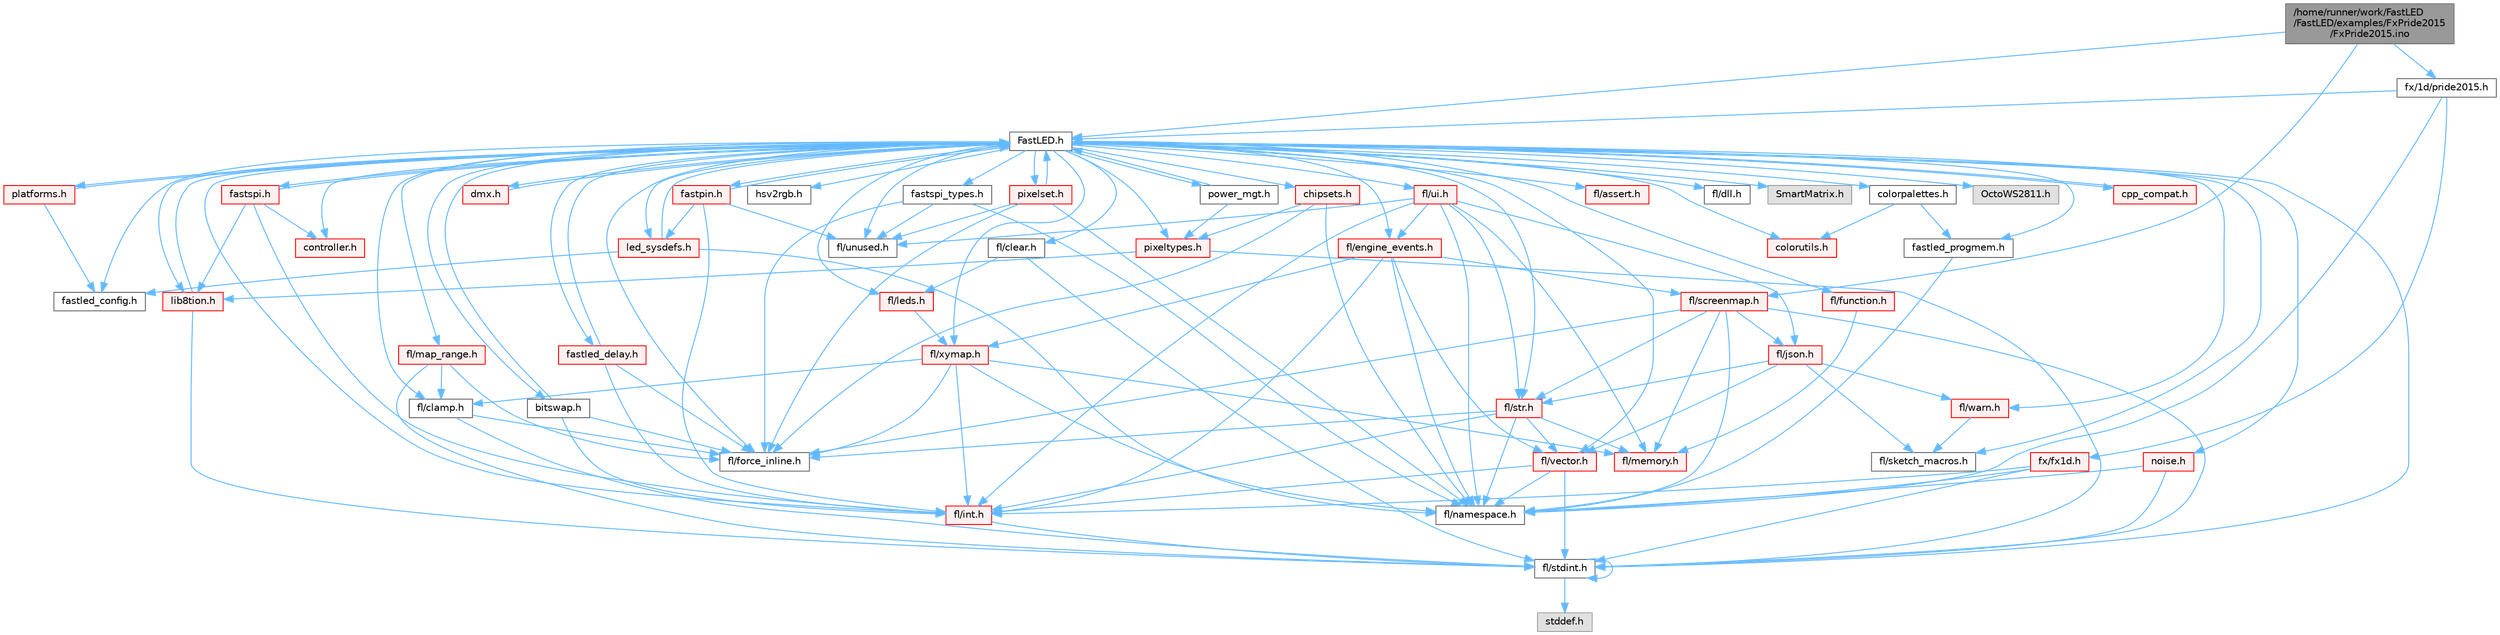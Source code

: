 digraph "/home/runner/work/FastLED/FastLED/examples/FxPride2015/FxPride2015.ino"
{
 // INTERACTIVE_SVG=YES
 // LATEX_PDF_SIZE
  bgcolor="transparent";
  edge [fontname=Helvetica,fontsize=10,labelfontname=Helvetica,labelfontsize=10];
  node [fontname=Helvetica,fontsize=10,shape=box,height=0.2,width=0.4];
  Node1 [id="Node000001",label="/home/runner/work/FastLED\l/FastLED/examples/FxPride2015\l/FxPride2015.ino",height=0.2,width=0.4,color="gray40", fillcolor="grey60", style="filled", fontcolor="black",tooltip="Pride2015 effect with ScreenMap."];
  Node1 -> Node2 [id="edge1_Node000001_Node000002",color="steelblue1",style="solid",tooltip=" "];
  Node2 [id="Node000002",label="FastLED.h",height=0.2,width=0.4,color="grey40", fillcolor="white", style="filled",URL="$db/d97/_fast_l_e_d_8h.html",tooltip="central include file for FastLED, defines the CFastLED class/object"];
  Node2 -> Node3 [id="edge2_Node000002_Node000003",color="steelblue1",style="solid",tooltip=" "];
  Node3 [id="Node000003",label="fl/stdint.h",height=0.2,width=0.4,color="grey40", fillcolor="white", style="filled",URL="$df/dd8/stdint_8h.html",tooltip=" "];
  Node3 -> Node4 [id="edge3_Node000003_Node000004",color="steelblue1",style="solid",tooltip=" "];
  Node4 [id="Node000004",label="stddef.h",height=0.2,width=0.4,color="grey60", fillcolor="#E0E0E0", style="filled",tooltip=" "];
  Node3 -> Node3 [id="edge4_Node000003_Node000003",color="steelblue1",style="solid",tooltip=" "];
  Node2 -> Node5 [id="edge5_Node000002_Node000005",color="steelblue1",style="solid",tooltip=" "];
  Node5 [id="Node000005",label="fl/dll.h",height=0.2,width=0.4,color="grey40", fillcolor="white", style="filled",URL="$d3/d4b/dll_8h.html",tooltip="FastLED dynamic library interface - lightweight header for external callers."];
  Node2 -> Node6 [id="edge6_Node000002_Node000006",color="steelblue1",style="solid",tooltip=" "];
  Node6 [id="Node000006",label="SmartMatrix.h",height=0.2,width=0.4,color="grey60", fillcolor="#E0E0E0", style="filled",tooltip=" "];
  Node2 -> Node7 [id="edge7_Node000002_Node000007",color="steelblue1",style="solid",tooltip=" "];
  Node7 [id="Node000007",label="OctoWS2811.h",height=0.2,width=0.4,color="grey60", fillcolor="#E0E0E0", style="filled",tooltip=" "];
  Node2 -> Node8 [id="edge8_Node000002_Node000008",color="steelblue1",style="solid",tooltip=" "];
  Node8 [id="Node000008",label="fl/force_inline.h",height=0.2,width=0.4,color="grey40", fillcolor="white", style="filled",URL="$d4/d64/force__inline_8h.html",tooltip=" "];
  Node2 -> Node9 [id="edge9_Node000002_Node000009",color="steelblue1",style="solid",tooltip=" "];
  Node9 [id="Node000009",label="cpp_compat.h",height=0.2,width=0.4,color="red", fillcolor="#FFF0F0", style="filled",URL="$d9/d13/cpp__compat_8h.html",tooltip="Compatibility functions based on C++ version."];
  Node9 -> Node2 [id="edge10_Node000009_Node000002",color="steelblue1",style="solid",tooltip=" "];
  Node2 -> Node11 [id="edge11_Node000002_Node000011",color="steelblue1",style="solid",tooltip=" "];
  Node11 [id="Node000011",label="fastled_config.h",height=0.2,width=0.4,color="grey40", fillcolor="white", style="filled",URL="$d5/d11/fastled__config_8h.html",tooltip="Contains definitions that can be used to configure FastLED at compile time."];
  Node2 -> Node12 [id="edge12_Node000002_Node000012",color="steelblue1",style="solid",tooltip=" "];
  Node12 [id="Node000012",label="led_sysdefs.h",height=0.2,width=0.4,color="red", fillcolor="#FFF0F0", style="filled",URL="$d9/d3e/led__sysdefs_8h.html",tooltip="Determines which platform system definitions to include."];
  Node12 -> Node2 [id="edge13_Node000012_Node000002",color="steelblue1",style="solid",tooltip=" "];
  Node12 -> Node11 [id="edge14_Node000012_Node000011",color="steelblue1",style="solid",tooltip=" "];
  Node12 -> Node14 [id="edge15_Node000012_Node000014",color="steelblue1",style="solid",tooltip=" "];
  Node14 [id="Node000014",label="fl/namespace.h",height=0.2,width=0.4,color="grey40", fillcolor="white", style="filled",URL="$df/d2a/namespace_8h.html",tooltip="Implements the FastLED namespace macros."];
  Node2 -> Node15 [id="edge16_Node000002_Node000015",color="steelblue1",style="solid",tooltip=" "];
  Node15 [id="Node000015",label="fastled_delay.h",height=0.2,width=0.4,color="red", fillcolor="#FFF0F0", style="filled",URL="$d0/da8/fastled__delay_8h.html",tooltip="Utility functions and classes for managing delay cycles."];
  Node15 -> Node2 [id="edge17_Node000015_Node000002",color="steelblue1",style="solid",tooltip=" "];
  Node15 -> Node8 [id="edge18_Node000015_Node000008",color="steelblue1",style="solid",tooltip=" "];
  Node15 -> Node17 [id="edge19_Node000015_Node000017",color="steelblue1",style="solid",tooltip=" "];
  Node17 [id="Node000017",label="fl/int.h",height=0.2,width=0.4,color="red", fillcolor="#FFF0F0", style="filled",URL="$d3/d7e/int_8h.html",tooltip=" "];
  Node17 -> Node3 [id="edge20_Node000017_Node000003",color="steelblue1",style="solid",tooltip=" "];
  Node2 -> Node19 [id="edge21_Node000002_Node000019",color="steelblue1",style="solid",tooltip=" "];
  Node19 [id="Node000019",label="bitswap.h",height=0.2,width=0.4,color="grey40", fillcolor="white", style="filled",URL="$de/ded/bitswap_8h.html",tooltip="Functions for doing a rotation of bits/bytes used by parallel output."];
  Node19 -> Node2 [id="edge22_Node000019_Node000002",color="steelblue1",style="solid",tooltip=" "];
  Node19 -> Node8 [id="edge23_Node000019_Node000008",color="steelblue1",style="solid",tooltip=" "];
  Node19 -> Node17 [id="edge24_Node000019_Node000017",color="steelblue1",style="solid",tooltip=" "];
  Node2 -> Node20 [id="edge25_Node000002_Node000020",color="steelblue1",style="solid",tooltip=" "];
  Node20 [id="Node000020",label="controller.h",height=0.2,width=0.4,color="red", fillcolor="#FFF0F0", style="filled",URL="$d2/dd9/controller_8h.html",tooltip="deprecated: base definitions used by led controllers for writing out led data"];
  Node2 -> Node119 [id="edge26_Node000002_Node000119",color="steelblue1",style="solid",tooltip=" "];
  Node119 [id="Node000119",label="fastpin.h",height=0.2,width=0.4,color="red", fillcolor="#FFF0F0", style="filled",URL="$db/d65/fastpin_8h.html",tooltip="Class base definitions for defining fast pin access."];
  Node119 -> Node2 [id="edge27_Node000119_Node000002",color="steelblue1",style="solid",tooltip=" "];
  Node119 -> Node12 [id="edge28_Node000119_Node000012",color="steelblue1",style="solid",tooltip=" "];
  Node119 -> Node56 [id="edge29_Node000119_Node000056",color="steelblue1",style="solid",tooltip=" "];
  Node56 [id="Node000056",label="fl/unused.h",height=0.2,width=0.4,color="grey40", fillcolor="white", style="filled",URL="$d8/d4b/unused_8h.html",tooltip=" "];
  Node119 -> Node17 [id="edge30_Node000119_Node000017",color="steelblue1",style="solid",tooltip=" "];
  Node2 -> Node120 [id="edge31_Node000002_Node000120",color="steelblue1",style="solid",tooltip=" "];
  Node120 [id="Node000120",label="fastspi_types.h",height=0.2,width=0.4,color="grey40", fillcolor="white", style="filled",URL="$d2/ddb/fastspi__types_8h.html",tooltip="Data types and constants used by SPI interfaces."];
  Node120 -> Node8 [id="edge32_Node000120_Node000008",color="steelblue1",style="solid",tooltip=" "];
  Node120 -> Node14 [id="edge33_Node000120_Node000014",color="steelblue1",style="solid",tooltip=" "];
  Node120 -> Node56 [id="edge34_Node000120_Node000056",color="steelblue1",style="solid",tooltip=" "];
  Node2 -> Node121 [id="edge35_Node000002_Node000121",color="steelblue1",style="solid",tooltip=" "];
  Node121 [id="Node000121",label="dmx.h",height=0.2,width=0.4,color="red", fillcolor="#FFF0F0", style="filled",URL="$d3/de1/dmx_8h.html",tooltip="Defines the DMX512-based LED controllers."];
  Node121 -> Node2 [id="edge36_Node000121_Node000002",color="steelblue1",style="solid",tooltip=" "];
  Node2 -> Node124 [id="edge37_Node000002_Node000124",color="steelblue1",style="solid",tooltip=" "];
  Node124 [id="Node000124",label="platforms.h",height=0.2,width=0.4,color="red", fillcolor="#FFF0F0", style="filled",URL="$da/dc9/platforms_8h.html",tooltip="Determines which platforms headers to include."];
  Node124 -> Node2 [id="edge38_Node000124_Node000002",color="steelblue1",style="solid",tooltip=" "];
  Node124 -> Node11 [id="edge39_Node000124_Node000011",color="steelblue1",style="solid",tooltip=" "];
  Node2 -> Node32 [id="edge40_Node000002_Node000032",color="steelblue1",style="solid",tooltip=" "];
  Node32 [id="Node000032",label="fastled_progmem.h",height=0.2,width=0.4,color="grey40", fillcolor="white", style="filled",URL="$df/dab/fastled__progmem_8h.html",tooltip="Wrapper definitions to allow seamless use of PROGMEM in environments that have it."];
  Node32 -> Node14 [id="edge41_Node000032_Node000014",color="steelblue1",style="solid",tooltip=" "];
  Node2 -> Node23 [id="edge42_Node000002_Node000023",color="steelblue1",style="solid",tooltip=" "];
  Node23 [id="Node000023",label="lib8tion.h",height=0.2,width=0.4,color="red", fillcolor="#FFF0F0", style="filled",URL="$df/da5/lib8tion_8h.html",tooltip="Fast, efficient 8-bit math functions specifically designed for high-performance LED programming."];
  Node23 -> Node2 [id="edge43_Node000023_Node000002",color="steelblue1",style="solid",tooltip=" "];
  Node23 -> Node3 [id="edge44_Node000023_Node000003",color="steelblue1",style="solid",tooltip=" "];
  Node2 -> Node22 [id="edge45_Node000002_Node000022",color="steelblue1",style="solid",tooltip=" "];
  Node22 [id="Node000022",label="pixeltypes.h",height=0.2,width=0.4,color="red", fillcolor="#FFF0F0", style="filled",URL="$d2/dba/pixeltypes_8h.html",tooltip="Includes defintions for RGB and HSV pixels."];
  Node22 -> Node3 [id="edge46_Node000022_Node000003",color="steelblue1",style="solid",tooltip=" "];
  Node22 -> Node23 [id="edge47_Node000022_Node000023",color="steelblue1",style="solid",tooltip=" "];
  Node2 -> Node80 [id="edge48_Node000002_Node000080",color="steelblue1",style="solid",tooltip=" "];
  Node80 [id="Node000080",label="hsv2rgb.h",height=0.2,width=0.4,color="grey40", fillcolor="white", style="filled",URL="$de/d9a/hsv2rgb_8h.html",tooltip="Functions to convert from the HSV colorspace to the RGB colorspace."];
  Node2 -> Node126 [id="edge49_Node000002_Node000126",color="steelblue1",style="solid",tooltip=" "];
  Node126 [id="Node000126",label="colorutils.h",height=0.2,width=0.4,color="red", fillcolor="#FFF0F0", style="filled",URL="$d1/dfb/colorutils_8h.html",tooltip=" "];
  Node2 -> Node131 [id="edge50_Node000002_Node000131",color="steelblue1",style="solid",tooltip=" "];
  Node131 [id="Node000131",label="pixelset.h",height=0.2,width=0.4,color="red", fillcolor="#FFF0F0", style="filled",URL="$d4/d46/pixelset_8h.html",tooltip="Declares classes for managing logical groups of LEDs."];
  Node131 -> Node8 [id="edge51_Node000131_Node000008",color="steelblue1",style="solid",tooltip=" "];
  Node131 -> Node14 [id="edge52_Node000131_Node000014",color="steelblue1",style="solid",tooltip=" "];
  Node131 -> Node56 [id="edge53_Node000131_Node000056",color="steelblue1",style="solid",tooltip=" "];
  Node131 -> Node2 [id="edge54_Node000131_Node000002",color="steelblue1",style="solid",tooltip=" "];
  Node2 -> Node132 [id="edge55_Node000002_Node000132",color="steelblue1",style="solid",tooltip=" "];
  Node132 [id="Node000132",label="colorpalettes.h",height=0.2,width=0.4,color="grey40", fillcolor="white", style="filled",URL="$dc/dcc/colorpalettes_8h.html",tooltip="Declarations for the predefined color palettes supplied by FastLED."];
  Node132 -> Node126 [id="edge56_Node000132_Node000126",color="steelblue1",style="solid",tooltip=" "];
  Node132 -> Node32 [id="edge57_Node000132_Node000032",color="steelblue1",style="solid",tooltip=" "];
  Node2 -> Node133 [id="edge58_Node000002_Node000133",color="steelblue1",style="solid",tooltip=" "];
  Node133 [id="Node000133",label="noise.h",height=0.2,width=0.4,color="red", fillcolor="#FFF0F0", style="filled",URL="$d1/d31/noise_8h.html",tooltip="Functions to generate and fill arrays with noise."];
  Node133 -> Node3 [id="edge59_Node000133_Node000003",color="steelblue1",style="solid",tooltip=" "];
  Node133 -> Node14 [id="edge60_Node000133_Node000014",color="steelblue1",style="solid",tooltip=" "];
  Node2 -> Node134 [id="edge61_Node000002_Node000134",color="steelblue1",style="solid",tooltip=" "];
  Node134 [id="Node000134",label="power_mgt.h",height=0.2,width=0.4,color="grey40", fillcolor="white", style="filled",URL="$dc/d5b/power__mgt_8h.html",tooltip="Functions to limit the power used by FastLED."];
  Node134 -> Node2 [id="edge62_Node000134_Node000002",color="steelblue1",style="solid",tooltip=" "];
  Node134 -> Node22 [id="edge63_Node000134_Node000022",color="steelblue1",style="solid",tooltip=" "];
  Node2 -> Node135 [id="edge64_Node000002_Node000135",color="steelblue1",style="solid",tooltip=" "];
  Node135 [id="Node000135",label="fastspi.h",height=0.2,width=0.4,color="red", fillcolor="#FFF0F0", style="filled",URL="$d6/ddc/fastspi_8h.html",tooltip="Serial peripheral interface (SPI) definitions per platform."];
  Node135 -> Node2 [id="edge65_Node000135_Node000002",color="steelblue1",style="solid",tooltip=" "];
  Node135 -> Node20 [id="edge66_Node000135_Node000020",color="steelblue1",style="solid",tooltip=" "];
  Node135 -> Node23 [id="edge67_Node000135_Node000023",color="steelblue1",style="solid",tooltip=" "];
  Node135 -> Node17 [id="edge68_Node000135_Node000017",color="steelblue1",style="solid",tooltip=" "];
  Node2 -> Node137 [id="edge69_Node000002_Node000137",color="steelblue1",style="solid",tooltip=" "];
  Node137 [id="Node000137",label="chipsets.h",height=0.2,width=0.4,color="red", fillcolor="#FFF0F0", style="filled",URL="$db/d66/chipsets_8h.html",tooltip="Contains the bulk of the definitions for the various LED chipsets supported."];
  Node137 -> Node22 [id="edge70_Node000137_Node000022",color="steelblue1",style="solid",tooltip=" "];
  Node137 -> Node8 [id="edge71_Node000137_Node000008",color="steelblue1",style="solid",tooltip=" "];
  Node137 -> Node14 [id="edge72_Node000137_Node000014",color="steelblue1",style="solid",tooltip=" "];
  Node2 -> Node95 [id="edge73_Node000002_Node000095",color="steelblue1",style="solid",tooltip=" "];
  Node95 [id="Node000095",label="fl/engine_events.h",height=0.2,width=0.4,color="red", fillcolor="#FFF0F0", style="filled",URL="$db/dc0/engine__events_8h.html",tooltip=" "];
  Node95 -> Node14 [id="edge74_Node000095_Node000014",color="steelblue1",style="solid",tooltip=" "];
  Node95 -> Node96 [id="edge75_Node000095_Node000096",color="steelblue1",style="solid",tooltip=" "];
  Node96 [id="Node000096",label="fl/screenmap.h",height=0.2,width=0.4,color="red", fillcolor="#FFF0F0", style="filled",URL="$d7/d97/screenmap_8h.html",tooltip=" "];
  Node96 -> Node3 [id="edge76_Node000096_Node000003",color="steelblue1",style="solid",tooltip=" "];
  Node96 -> Node8 [id="edge77_Node000096_Node000008",color="steelblue1",style="solid",tooltip=" "];
  Node96 -> Node43 [id="edge78_Node000096_Node000043",color="steelblue1",style="solid",tooltip=" "];
  Node43 [id="Node000043",label="fl/memory.h",height=0.2,width=0.4,color="red", fillcolor="#FFF0F0", style="filled",URL="$dc/d18/memory_8h.html",tooltip=" "];
  Node96 -> Node14 [id="edge79_Node000096_Node000014",color="steelblue1",style="solid",tooltip=" "];
  Node96 -> Node34 [id="edge80_Node000096_Node000034",color="steelblue1",style="solid",tooltip=" "];
  Node34 [id="Node000034",label="fl/str.h",height=0.2,width=0.4,color="red", fillcolor="#FFF0F0", style="filled",URL="$d1/d93/str_8h.html",tooltip=" "];
  Node34 -> Node17 [id="edge81_Node000034_Node000017",color="steelblue1",style="solid",tooltip=" "];
  Node34 -> Node14 [id="edge82_Node000034_Node000014",color="steelblue1",style="solid",tooltip=" "];
  Node34 -> Node43 [id="edge83_Node000034_Node000043",color="steelblue1",style="solid",tooltip=" "];
  Node34 -> Node69 [id="edge84_Node000034_Node000069",color="steelblue1",style="solid",tooltip=" "];
  Node69 [id="Node000069",label="fl/vector.h",height=0.2,width=0.4,color="red", fillcolor="#FFF0F0", style="filled",URL="$d6/d68/vector_8h.html",tooltip=" "];
  Node69 -> Node3 [id="edge85_Node000069_Node000003",color="steelblue1",style="solid",tooltip=" "];
  Node69 -> Node17 [id="edge86_Node000069_Node000017",color="steelblue1",style="solid",tooltip=" "];
  Node69 -> Node14 [id="edge87_Node000069_Node000014",color="steelblue1",style="solid",tooltip=" "];
  Node34 -> Node8 [id="edge88_Node000034_Node000008",color="steelblue1",style="solid",tooltip=" "];
  Node96 -> Node106 [id="edge89_Node000096_Node000106",color="steelblue1",style="solid",tooltip=" "];
  Node106 [id="Node000106",label="fl/json.h",height=0.2,width=0.4,color="red", fillcolor="#FFF0F0", style="filled",URL="$d7/d91/fl_2json_8h.html",tooltip="FastLED's Elegant JSON Library: fl::Json"];
  Node106 -> Node69 [id="edge90_Node000106_Node000069",color="steelblue1",style="solid",tooltip=" "];
  Node106 -> Node34 [id="edge91_Node000106_Node000034",color="steelblue1",style="solid",tooltip=" "];
  Node106 -> Node109 [id="edge92_Node000106_Node000109",color="steelblue1",style="solid",tooltip=" "];
  Node109 [id="Node000109",label="fl/warn.h",height=0.2,width=0.4,color="red", fillcolor="#FFF0F0", style="filled",URL="$de/d77/warn_8h.html",tooltip=" "];
  Node109 -> Node112 [id="edge93_Node000109_Node000112",color="steelblue1",style="solid",tooltip=" "];
  Node112 [id="Node000112",label="fl/sketch_macros.h",height=0.2,width=0.4,color="grey40", fillcolor="white", style="filled",URL="$d1/dbc/sketch__macros_8h.html",tooltip=" "];
  Node106 -> Node112 [id="edge94_Node000106_Node000112",color="steelblue1",style="solid",tooltip=" "];
  Node95 -> Node69 [id="edge95_Node000095_Node000069",color="steelblue1",style="solid",tooltip=" "];
  Node95 -> Node116 [id="edge96_Node000095_Node000116",color="steelblue1",style="solid",tooltip=" "];
  Node116 [id="Node000116",label="fl/xymap.h",height=0.2,width=0.4,color="red", fillcolor="#FFF0F0", style="filled",URL="$da/d61/xymap_8h.html",tooltip=" "];
  Node116 -> Node17 [id="edge97_Node000116_Node000017",color="steelblue1",style="solid",tooltip=" "];
  Node116 -> Node14 [id="edge98_Node000116_Node000014",color="steelblue1",style="solid",tooltip=" "];
  Node116 -> Node8 [id="edge99_Node000116_Node000008",color="steelblue1",style="solid",tooltip=" "];
  Node116 -> Node38 [id="edge100_Node000116_Node000038",color="steelblue1",style="solid",tooltip=" "];
  Node38 [id="Node000038",label="fl/clamp.h",height=0.2,width=0.4,color="grey40", fillcolor="white", style="filled",URL="$d6/dd3/clamp_8h.html",tooltip=" "];
  Node38 -> Node3 [id="edge101_Node000038_Node000003",color="steelblue1",style="solid",tooltip=" "];
  Node38 -> Node8 [id="edge102_Node000038_Node000008",color="steelblue1",style="solid",tooltip=" "];
  Node116 -> Node43 [id="edge103_Node000116_Node000043",color="steelblue1",style="solid",tooltip=" "];
  Node95 -> Node17 [id="edge104_Node000095_Node000017",color="steelblue1",style="solid",tooltip=" "];
  Node2 -> Node139 [id="edge105_Node000002_Node000139",color="steelblue1",style="solid",tooltip=" "];
  Node139 [id="Node000139",label="fl/leds.h",height=0.2,width=0.4,color="red", fillcolor="#FFF0F0", style="filled",URL="$da/d78/leds_8h.html",tooltip=" "];
  Node139 -> Node116 [id="edge106_Node000139_Node000116",color="steelblue1",style="solid",tooltip=" "];
  Node2 -> Node17 [id="edge107_Node000002_Node000017",color="steelblue1",style="solid",tooltip=" "];
  Node2 -> Node34 [id="edge108_Node000002_Node000034",color="steelblue1",style="solid",tooltip=" "];
  Node2 -> Node116 [id="edge109_Node000002_Node000116",color="steelblue1",style="solid",tooltip=" "];
  Node2 -> Node38 [id="edge110_Node000002_Node000038",color="steelblue1",style="solid",tooltip=" "];
  Node2 -> Node39 [id="edge111_Node000002_Node000039",color="steelblue1",style="solid",tooltip=" "];
  Node39 [id="Node000039",label="fl/map_range.h",height=0.2,width=0.4,color="red", fillcolor="#FFF0F0", style="filled",URL="$d1/d47/map__range_8h.html",tooltip=" "];
  Node39 -> Node3 [id="edge112_Node000039_Node000003",color="steelblue1",style="solid",tooltip=" "];
  Node39 -> Node38 [id="edge113_Node000039_Node000038",color="steelblue1",style="solid",tooltip=" "];
  Node39 -> Node8 [id="edge114_Node000039_Node000008",color="steelblue1",style="solid",tooltip=" "];
  Node2 -> Node109 [id="edge115_Node000002_Node000109",color="steelblue1",style="solid",tooltip=" "];
  Node2 -> Node99 [id="edge116_Node000002_Node000099",color="steelblue1",style="solid",tooltip=" "];
  Node99 [id="Node000099",label="fl/assert.h",height=0.2,width=0.4,color="red", fillcolor="#FFF0F0", style="filled",URL="$dc/da7/assert_8h.html",tooltip=" "];
  Node2 -> Node56 [id="edge117_Node000002_Node000056",color="steelblue1",style="solid",tooltip=" "];
  Node2 -> Node69 [id="edge118_Node000002_Node000069",color="steelblue1",style="solid",tooltip=" "];
  Node2 -> Node114 [id="edge119_Node000002_Node000114",color="steelblue1",style="solid",tooltip=" "];
  Node114 [id="Node000114",label="fl/function.h",height=0.2,width=0.4,color="red", fillcolor="#FFF0F0", style="filled",URL="$dd/d67/function_8h.html",tooltip=" "];
  Node114 -> Node43 [id="edge120_Node000114_Node000043",color="steelblue1",style="solid",tooltip=" "];
  Node2 -> Node140 [id="edge121_Node000002_Node000140",color="steelblue1",style="solid",tooltip=" "];
  Node140 [id="Node000140",label="fl/clear.h",height=0.2,width=0.4,color="grey40", fillcolor="white", style="filled",URL="$df/db0/clear_8h.html",tooltip=" "];
  Node140 -> Node139 [id="edge122_Node000140_Node000139",color="steelblue1",style="solid",tooltip=" "];
  Node140 -> Node3 [id="edge123_Node000140_Node000003",color="steelblue1",style="solid",tooltip=" "];
  Node2 -> Node141 [id="edge124_Node000002_Node000141",color="steelblue1",style="solid",tooltip=" "];
  Node141 [id="Node000141",label="fl/ui.h",height=0.2,width=0.4,color="red", fillcolor="#FFF0F0", style="filled",URL="$d9/d3b/ui_8h.html",tooltip=" "];
  Node141 -> Node14 [id="edge125_Node000141_Node000014",color="steelblue1",style="solid",tooltip=" "];
  Node141 -> Node43 [id="edge126_Node000141_Node000043",color="steelblue1",style="solid",tooltip=" "];
  Node141 -> Node106 [id="edge127_Node000141_Node000106",color="steelblue1",style="solid",tooltip=" "];
  Node141 -> Node34 [id="edge128_Node000141_Node000034",color="steelblue1",style="solid",tooltip=" "];
  Node141 -> Node17 [id="edge129_Node000141_Node000017",color="steelblue1",style="solid",tooltip=" "];
  Node141 -> Node95 [id="edge130_Node000141_Node000095",color="steelblue1",style="solid",tooltip=" "];
  Node141 -> Node56 [id="edge131_Node000141_Node000056",color="steelblue1",style="solid",tooltip=" "];
  Node2 -> Node112 [id="edge132_Node000002_Node000112",color="steelblue1",style="solid",tooltip=" "];
  Node1 -> Node149 [id="edge133_Node000001_Node000149",color="steelblue1",style="solid",tooltip=" "];
  Node149 [id="Node000149",label="fx/1d/pride2015.h",height=0.2,width=0.4,color="grey40", fillcolor="white", style="filled",URL="$d7/dc4/pride2015_8h.html",tooltip=" "];
  Node149 -> Node2 [id="edge134_Node000149_Node000002",color="steelblue1",style="solid",tooltip=" "];
  Node149 -> Node14 [id="edge135_Node000149_Node000014",color="steelblue1",style="solid",tooltip=" "];
  Node149 -> Node150 [id="edge136_Node000149_Node000150",color="steelblue1",style="solid",tooltip=" "];
  Node150 [id="Node000150",label="fx/fx1d.h",height=0.2,width=0.4,color="red", fillcolor="#FFF0F0", style="filled",URL="$da/d81/fx1d_8h.html",tooltip=" "];
  Node150 -> Node3 [id="edge137_Node000150_Node000003",color="steelblue1",style="solid",tooltip=" "];
  Node150 -> Node17 [id="edge138_Node000150_Node000017",color="steelblue1",style="solid",tooltip=" "];
  Node150 -> Node14 [id="edge139_Node000150_Node000014",color="steelblue1",style="solid",tooltip=" "];
  Node1 -> Node96 [id="edge140_Node000001_Node000096",color="steelblue1",style="solid",tooltip=" "];
}
